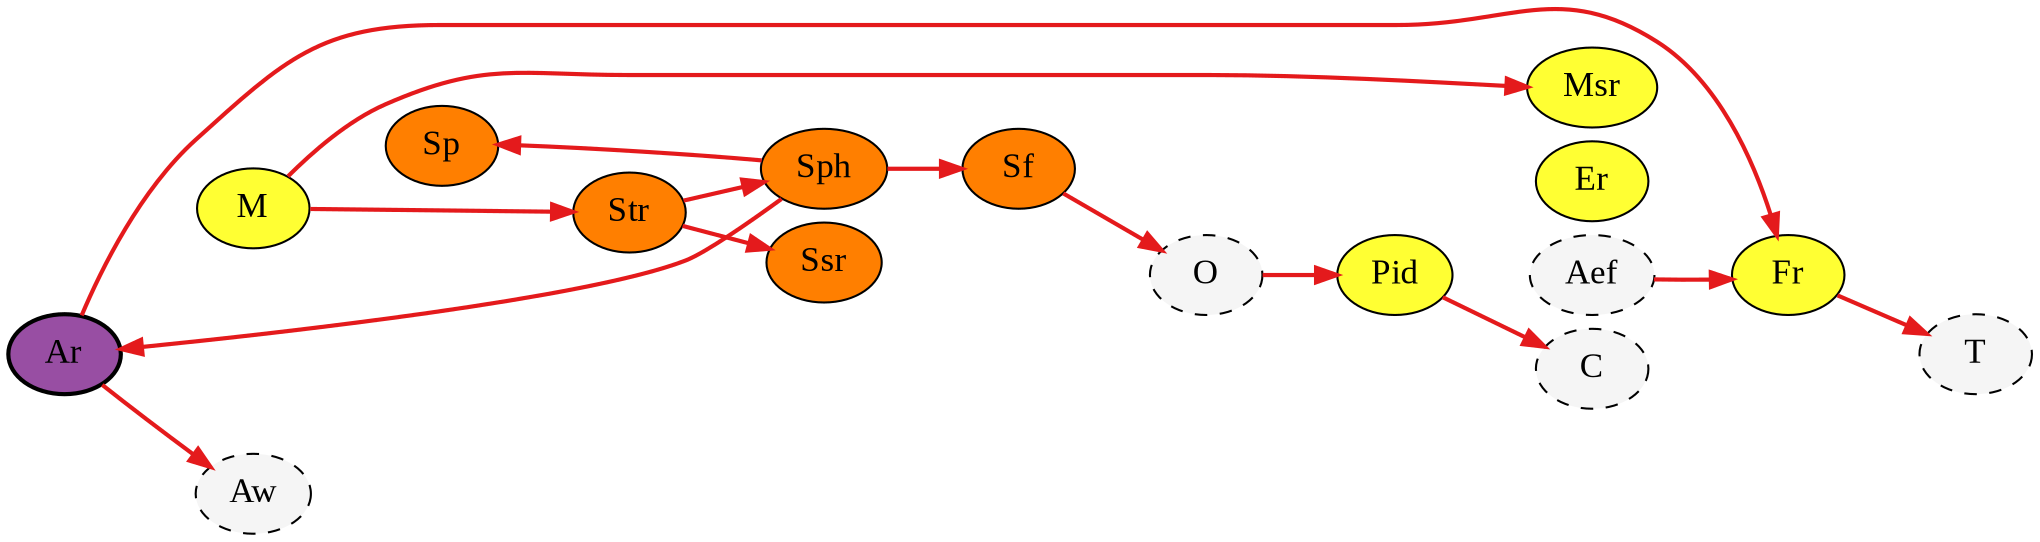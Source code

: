 digraph
{
  rankdir=LR
  //concentrate=true
  nodesep=0.1
  // Define the nodes
  // colors: "#E41A1C" "#377EB8" "#4DAF4A" "#984EA3" "#FF7F00" "#FFFF33" "#A65628"
  /*
      Fr", "M", "Aef", "Sf", "Sp", "Str", "Ssr", "Msr", "Er", "Aw", "T", "Pid", "C", "O"
      Fr", "M", "Sf", "Sp", "Str", "Ssr", "Msr", "Er", "Pid"
      Sf", "Sp", "Str", "Ssr"
  */
  Ar  [fontname="Liberation Serif",fontsize=17,style="filled,bold",fillcolor="#984EA3"]
  Fr  [fontname="Liberation Serif",fontsize=17,style="filled",fillcolor="#FFFF33"]
  Aef [fontname="Liberation Serif",fontsize=17,style="filled,dashed",fillcolor="#F5F5F5"]
  Er  [fontname="Liberation Serif",fontsize=17,style="filled",fillcolor="#FFFF33"]
  M   [fontname="Liberation Serif",fontsize=17,style="filled",fillcolor="#FFFF33"]
  Msr [fontname="Liberation Serif",fontsize=17,style="filled",fillcolor="#FFFF33"]
  Sf  [fontname="Liberation Serif",fontsize=17,style="filled",fillcolor="#FF7F00"]
  Sp  [fontname="Liberation Serif",fontsize=17,style="filled",fillcolor="#FF7F00"]
  Str [fontname="Liberation Serif",fontsize=17,style="filled",fillcolor="#FF7F00"]
  Sph [fontname="Liberation Serif",fontsize=17,style="filled",fillcolor="#FF7F00"]
  Ssr [fontname="Liberation Serif",fontsize=17,style="filled",fillcolor="#FF7F00"]
  Aw  [fontname="Liberation Serif",fontsize=17,style="filled,dashed",fillcolor="#F5F5F5"]
  T   [fontname="Liberation Serif",fontsize=17,style="filled,dashed",fillcolor="#F5F5F5"]
  C   [fontname="Liberation Serif",fontsize=17,style="filled,dashed",fillcolor="#F5F5F5"]
  O   [fontname="Liberation Serif",fontsize=17,style="filled,dashed",fillcolor="#F5F5F5"]
  Pid [fontname="Liberation Serif",fontsize=17,style="filled",fillcolor="#FFFF33"]
  //[Aef][Aw][Er][Pid][C][O][Sf][Sp][M][Str][Sph][Ar][Msr][Fr|Ar][Ssr][T]
  //Ar -> Fr [style=all,color="#377EB8"];
  // auto model
  //[M][Aef][Er][Str|M][Msr|M][Sph|Str][Ssr|Str][Ar|Sph][Sf|Sph][Sp|Sph][Fr|Ar:Aef][Aw|Ar][O|Sf][T|Fr][Pid|O][C|Pid]
  edge [style=bold,color="#E41A1C"]
  Ar  -> Fr
  M -> Str
  M -> Msr
  Str -> Sph
  Str -> Ssr
  Sph -> Ar
  Sph -> Sf
  Sph -> Sp
  Aef -> Fr
  Ar -> Aw
  Sf -> O
  Fr -> T
  O -> Pid
  Pid -> C
  // manual model
  //[Aef|Pid][Aw|Ar][Er|Pid][Pid][C][O][Sf|Sp][Sp|Ar:M][M|Ar:O][Str|Sp][Sph|Sp][Ar|C:T:Pid][Msr|M:Pid][Fr|Ar:Aef][Ssr|Ar][T]
  edge [style=invis,color="#4DAF4A"]
  //Ar  -> Fr
  Pid -> Aef
  Ar  -> Aw
  Pid -> Er
  Sp  -> Sf
  Ar  -> Sp
  M   -> Sp
  Ar  -> M
  O   -> M
  Sp  -> Str
  Sp  -> Sph
  C   -> Ar
  T   -> Ar
  Pid -> Ar
  M   -> Msr
  Pid -> Msr
  Aef -> Fr
  Ar  -> Ssr
}
